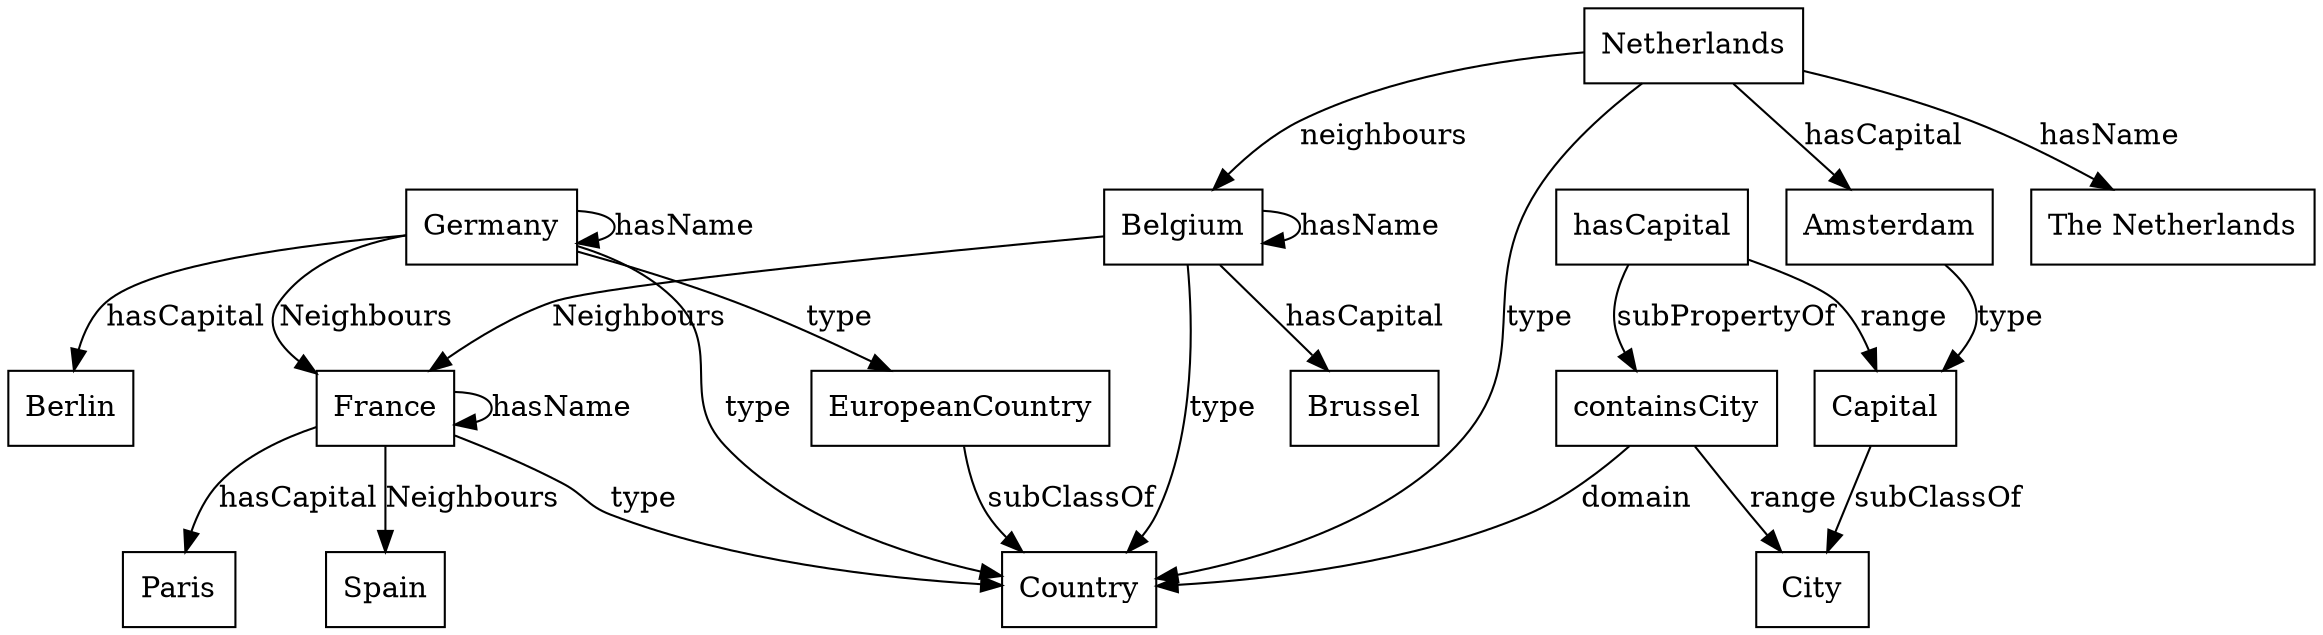 strict digraph {
	graph [dpi=52]
	node [shape=box]
	EuropeanCountry -> Country [label=subClassOf]
	hasCapital -> containsCity [label=subPropertyOf]
	Germany -> EuropeanCountry [label=type]
	France -> Country [label=type]
	Netherlands -> Country [label=type]
	France -> France [label=hasName]
	Belgium -> Brussel [label=hasCapital]
	Belgium -> France [label=Neighbours]
	Germany -> France [label=Neighbours]
	hasCapital -> Capital [label=range]
	Amsterdam -> Capital [label=type]
	containsCity -> City [label=range]
	Belgium -> Belgium [label=hasName]
	Capital -> City [label=subClassOf]
	Netherlands -> Belgium [label=neighbours]
	France -> Paris [label=hasCapital]
	Germany -> Berlin [label=hasCapital]
	Belgium -> Country [label=type]
	Germany -> Germany [label=hasName]
	containsCity -> Country [label=domain]
	Netherlands -> "The Netherlands" [label=hasName]
	Netherlands -> Amsterdam [label=hasCapital]
	France -> Spain [label=Neighbours]
	Germany -> Country [label=type]
}
